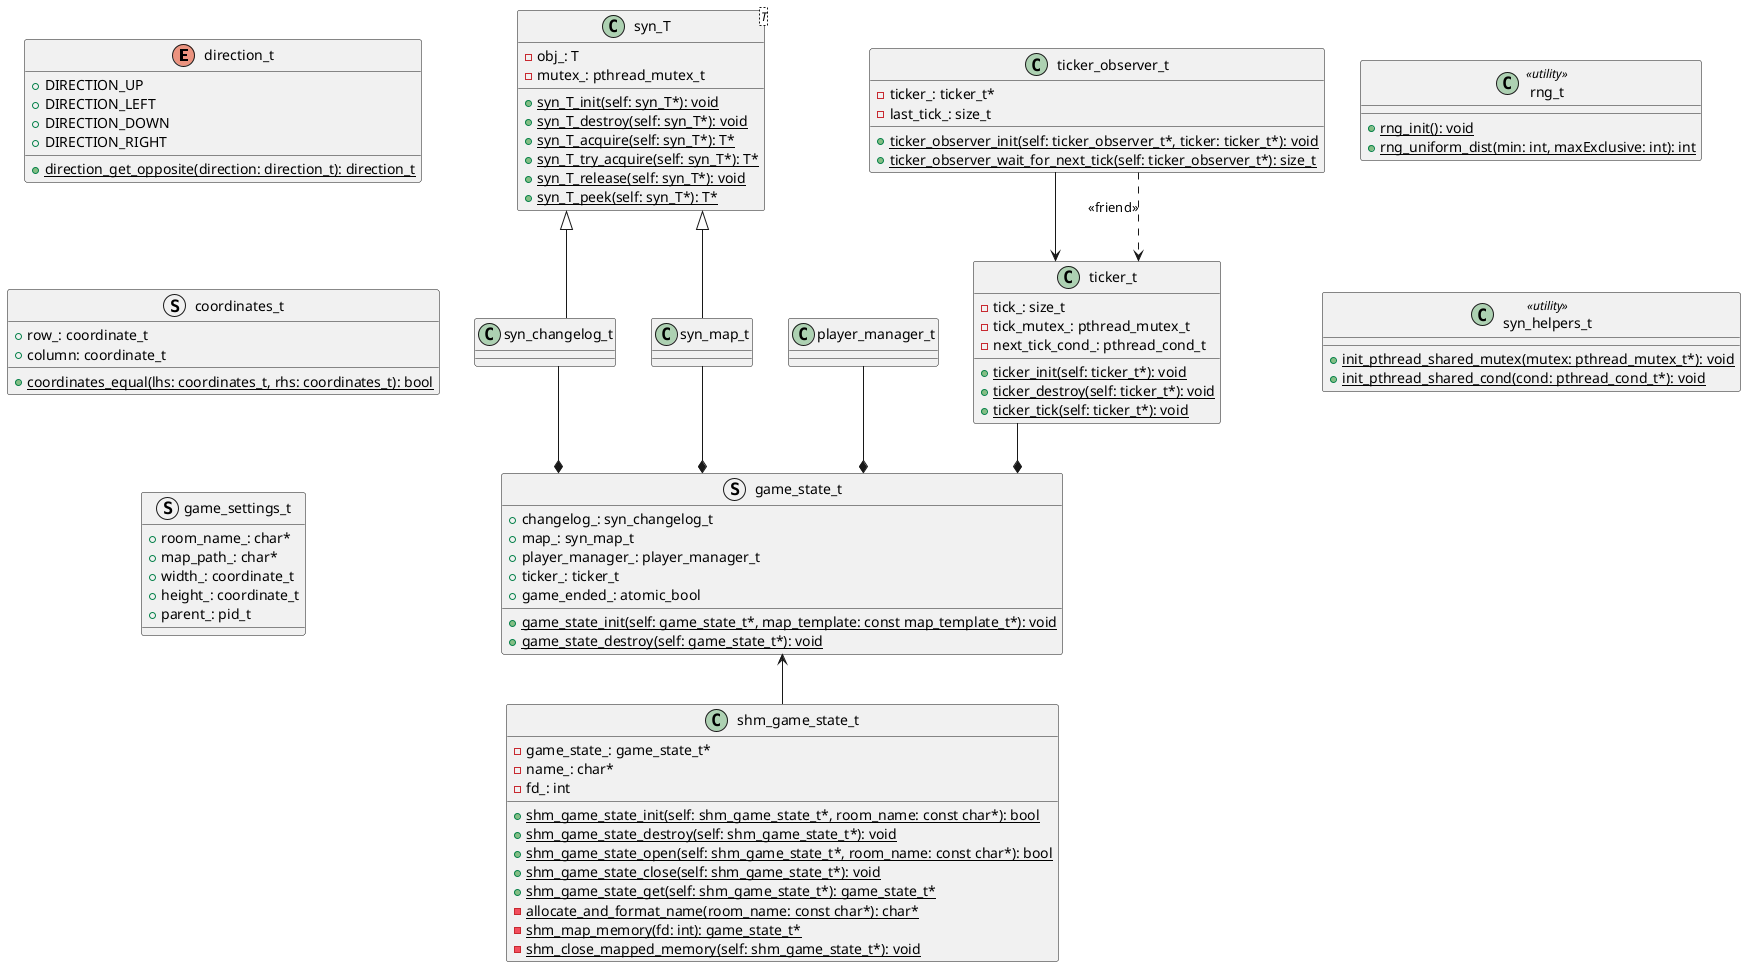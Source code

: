 @startuml

skinparam ranksep 50
skinparam linetype ortho

enum direction_t {
+ DIRECTION_UP
+ DIRECTION_LEFT
+ DIRECTION_DOWN
+ DIRECTION_RIGHT

{static} + direction_get_opposite(direction: direction_t): direction_t
}

class syn_T<T> {
- obj_: T
- mutex_: pthread_mutex_t

{static} + syn_T_init(self: syn_T*): void
{static} + syn_T_destroy(self: syn_T*): void
{static} + syn_T_acquire(self: syn_T*): T*
{static} + syn_T_try_acquire(self: syn_T*): T*
{static} + syn_T_release(self: syn_T*): void
{static} + syn_T_peek(self: syn_T*): T*
}

struct coordinates_t {
+ row_: coordinate_t
+ column: coordinate_t

{static} + coordinates_equal(lhs: coordinates_t, rhs: coordinates_t): bool
}

struct game_settings_t {
+ room_name_: char*
+ map_path_: char*
+ width_: coordinate_t
+ height_: coordinate_t
+ parent_: pid_t
}

class syn_changelog_t
syn_T <|-- syn_changelog_t

class syn_map_t
syn_T <|-- syn_map_t

class player_manager_t

struct game_state_t {
+ changelog_: syn_changelog_t
+ map_: syn_map_t
+ player_manager_: player_manager_t
+ ticker_: ticker_t
+ game_ended_: atomic_bool

{static} + game_state_init(self: game_state_t*, map_template: const map_template_t*): void
{static} + game_state_destroy(self: game_state_t*): void
}
syn_changelog_t --* game_state_t
syn_map_t --* game_state_t
player_manager_t --* game_state_t
ticker_t --* game_state_t

class shm_game_state_t {
- game_state_: game_state_t*
- name_: char*
- fd_: int

{static} + shm_game_state_init(self: shm_game_state_t*, room_name: const char*): bool
{static} + shm_game_state_destroy(self: shm_game_state_t*): void
{static} + shm_game_state_open(self: shm_game_state_t*, room_name: const char*): bool
{static} + shm_game_state_close(self: shm_game_state_t*): void
{static} + shm_game_state_get(self: shm_game_state_t*): game_state_t*
{static} - allocate_and_format_name(room_name: const char*): char*
{static} - shm_map_memory(fd: int): game_state_t*
{static} - shm_close_mapped_memory(self: shm_game_state_t*): void
}
game_state_t <-- shm_game_state_t

class rng_t <<utility>> {
{static} + rng_init(): void
{static} + rng_uniform_dist(min: int, maxExclusive: int): int
}

class syn_helpers_t <<utility>> {
{static} + init_pthread_shared_mutex(mutex: pthread_mutex_t*): void
{static} + init_pthread_shared_cond(cond: pthread_cond_t*): void
}

class ticker_t {
- tick_: size_t
- tick_mutex_: pthread_mutex_t
- next_tick_cond_: pthread_cond_t

{static} + ticker_init(self: ticker_t*): void
{static} + ticker_destroy(self: ticker_t*): void
{static} + ticker_tick(self: ticker_t*): void
}

class ticker_observer_t {
- ticker_: ticker_t*
- last_tick_: size_t

{static} + ticker_observer_init(self: ticker_observer_t*, ticker: ticker_t*): void
{static} + ticker_observer_wait_for_next_tick(self: ticker_observer_t*): size_t
}
ticker_observer_t --> ticker_t
ticker_observer_t ..> ticker_t : <<friend>>

direction_t -[hidden]- coordinates_t
coordinates_t -[hidden]- game_settings_t
rng_t -[hidden]- syn_helpers_t

@enduml
